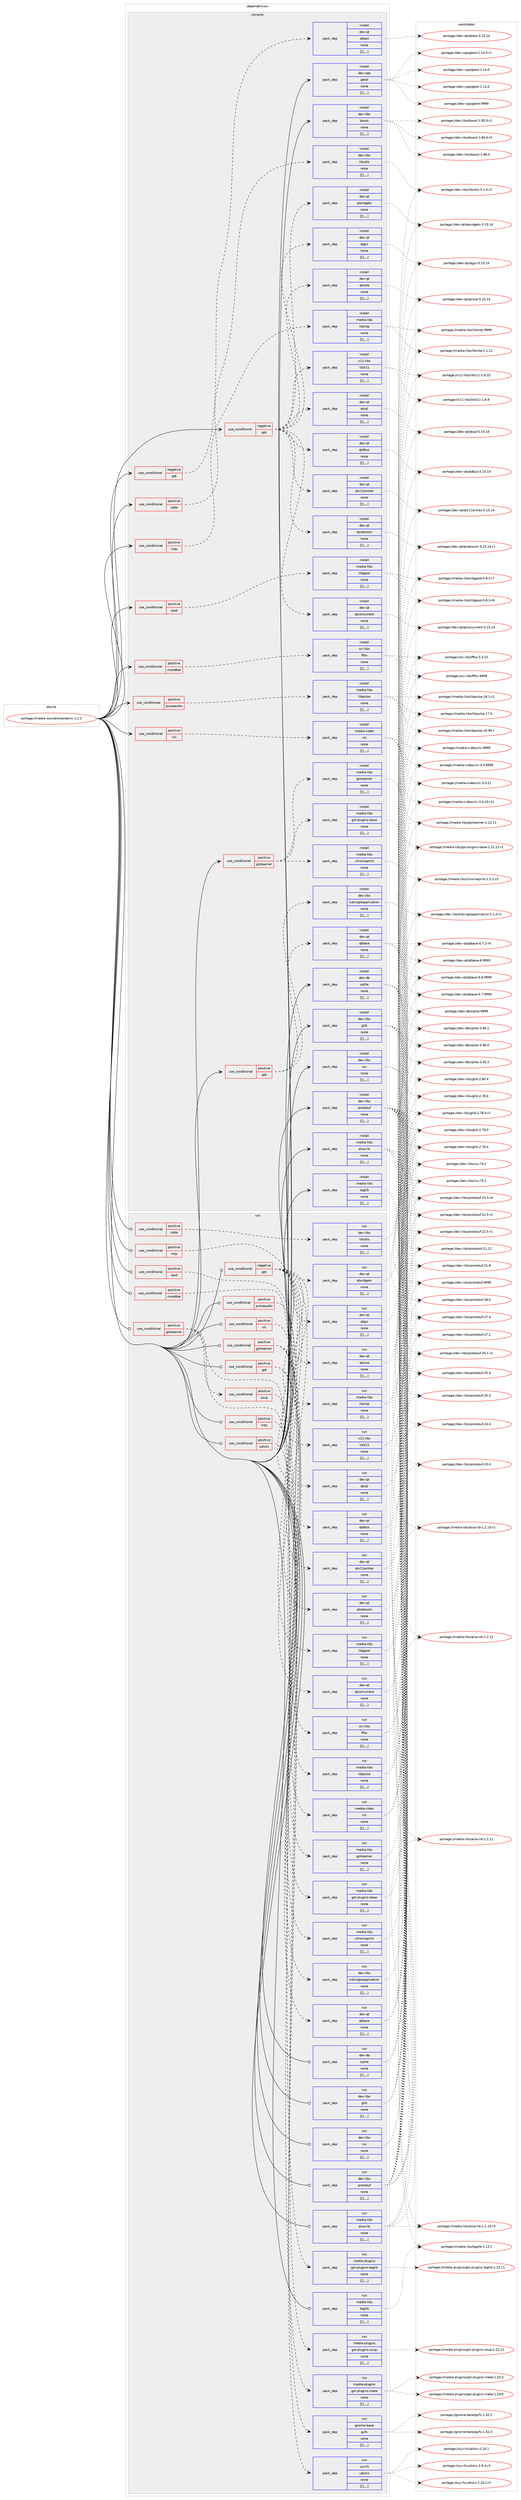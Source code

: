 digraph prolog {

# *************
# Graph options
# *************

newrank=true;
concentrate=true;
compound=true;
graph [rankdir=LR,fontname=Helvetica,fontsize=10,ranksep=1.5];#, ranksep=2.5, nodesep=0.2];
edge  [arrowhead=vee];
node  [fontname=Helvetica,fontsize=10];

# **********
# The ebuild
# **********

subgraph cluster_leftcol {
color=gray;
label=<<i>ebuild</i>>;
id [label="portage://media-sound/strawberry-1.1.2", color=red, width=4, href="../media-sound/strawberry-1.1.2.svg"];
}

# ****************
# The dependencies
# ****************

subgraph cluster_midcol {
color=gray;
label=<<i>dependencies</i>>;
subgraph cluster_compile {
fillcolor="#eeeeee";
style=filled;
label=<<i>compile</i>>;
subgraph cond85704 {
dependency339127 [label=<<TABLE BORDER="0" CELLBORDER="1" CELLSPACING="0" CELLPADDING="4"><TR><TD ROWSPAN="3" CELLPADDING="10">use_conditional</TD></TR><TR><TD>negative</TD></TR><TR><TD>qt6</TD></TR></TABLE>>, shape=none, color=red];
subgraph pack250778 {
dependency339128 [label=<<TABLE BORDER="0" CELLBORDER="1" CELLSPACING="0" CELLPADDING="4" WIDTH="220"><TR><TD ROWSPAN="6" CELLPADDING="30">pack_dep</TD></TR><TR><TD WIDTH="110">install</TD></TR><TR><TD>dev-qt</TD></TR><TR><TD>qtconcurrent</TD></TR><TR><TD>none</TD></TR><TR><TD>[[],,,,]</TD></TR></TABLE>>, shape=none, color=blue];
}
dependency339127:e -> dependency339128:w [weight=20,style="dashed",arrowhead="vee"];
subgraph pack250779 {
dependency339129 [label=<<TABLE BORDER="0" CELLBORDER="1" CELLSPACING="0" CELLPADDING="4" WIDTH="220"><TR><TD ROWSPAN="6" CELLPADDING="30">pack_dep</TD></TR><TR><TD WIDTH="110">install</TD></TR><TR><TD>dev-qt</TD></TR><TR><TD>qtcore</TD></TR><TR><TD>none</TD></TR><TR><TD>[[],,,,]</TD></TR></TABLE>>, shape=none, color=blue];
}
dependency339127:e -> dependency339129:w [weight=20,style="dashed",arrowhead="vee"];
subgraph pack250780 {
dependency339130 [label=<<TABLE BORDER="0" CELLBORDER="1" CELLSPACING="0" CELLPADDING="4" WIDTH="220"><TR><TD ROWSPAN="6" CELLPADDING="30">pack_dep</TD></TR><TR><TD WIDTH="110">install</TD></TR><TR><TD>dev-qt</TD></TR><TR><TD>qtdbus</TD></TR><TR><TD>none</TD></TR><TR><TD>[[],,,,]</TD></TR></TABLE>>, shape=none, color=blue];
}
dependency339127:e -> dependency339130:w [weight=20,style="dashed",arrowhead="vee"];
subgraph pack250781 {
dependency339131 [label=<<TABLE BORDER="0" CELLBORDER="1" CELLSPACING="0" CELLPADDING="4" WIDTH="220"><TR><TD ROWSPAN="6" CELLPADDING="30">pack_dep</TD></TR><TR><TD WIDTH="110">install</TD></TR><TR><TD>dev-qt</TD></TR><TR><TD>qtgui</TD></TR><TR><TD>none</TD></TR><TR><TD>[[],,,,]</TD></TR></TABLE>>, shape=none, color=blue];
}
dependency339127:e -> dependency339131:w [weight=20,style="dashed",arrowhead="vee"];
subgraph pack250782 {
dependency339132 [label=<<TABLE BORDER="0" CELLBORDER="1" CELLSPACING="0" CELLPADDING="4" WIDTH="220"><TR><TD ROWSPAN="6" CELLPADDING="30">pack_dep</TD></TR><TR><TD WIDTH="110">install</TD></TR><TR><TD>dev-qt</TD></TR><TR><TD>qtnetwork</TD></TR><TR><TD>none</TD></TR><TR><TD>[[],,,,]</TD></TR></TABLE>>, shape=none, color=blue];
}
dependency339127:e -> dependency339132:w [weight=20,style="dashed",arrowhead="vee"];
subgraph pack250783 {
dependency339133 [label=<<TABLE BORDER="0" CELLBORDER="1" CELLSPACING="0" CELLPADDING="4" WIDTH="220"><TR><TD ROWSPAN="6" CELLPADDING="30">pack_dep</TD></TR><TR><TD WIDTH="110">install</TD></TR><TR><TD>dev-qt</TD></TR><TR><TD>qtsql</TD></TR><TR><TD>none</TD></TR><TR><TD>[[],,,,]</TD></TR></TABLE>>, shape=none, color=blue];
}
dependency339127:e -> dependency339133:w [weight=20,style="dashed",arrowhead="vee"];
subgraph pack250784 {
dependency339134 [label=<<TABLE BORDER="0" CELLBORDER="1" CELLSPACING="0" CELLPADDING="4" WIDTH="220"><TR><TD ROWSPAN="6" CELLPADDING="30">pack_dep</TD></TR><TR><TD WIDTH="110">install</TD></TR><TR><TD>dev-qt</TD></TR><TR><TD>qtwidgets</TD></TR><TR><TD>none</TD></TR><TR><TD>[[],,,,]</TD></TR></TABLE>>, shape=none, color=blue];
}
dependency339127:e -> dependency339134:w [weight=20,style="dashed",arrowhead="vee"];
subgraph pack250785 {
dependency339135 [label=<<TABLE BORDER="0" CELLBORDER="1" CELLSPACING="0" CELLPADDING="4" WIDTH="220"><TR><TD ROWSPAN="6" CELLPADDING="30">pack_dep</TD></TR><TR><TD WIDTH="110">install</TD></TR><TR><TD>dev-qt</TD></TR><TR><TD>qtx11extras</TD></TR><TR><TD>none</TD></TR><TR><TD>[[],,,,]</TD></TR></TABLE>>, shape=none, color=blue];
}
dependency339127:e -> dependency339135:w [weight=20,style="dashed",arrowhead="vee"];
subgraph pack250786 {
dependency339136 [label=<<TABLE BORDER="0" CELLBORDER="1" CELLSPACING="0" CELLPADDING="4" WIDTH="220"><TR><TD ROWSPAN="6" CELLPADDING="30">pack_dep</TD></TR><TR><TD WIDTH="110">install</TD></TR><TR><TD>x11-libs</TD></TR><TR><TD>libX11</TD></TR><TR><TD>none</TD></TR><TR><TD>[[],,,,]</TD></TR></TABLE>>, shape=none, color=blue];
}
dependency339127:e -> dependency339136:w [weight=20,style="dashed",arrowhead="vee"];
}
id:e -> dependency339127:w [weight=20,style="solid",arrowhead="vee"];
subgraph cond85705 {
dependency339137 [label=<<TABLE BORDER="0" CELLBORDER="1" CELLSPACING="0" CELLPADDING="4"><TR><TD ROWSPAN="3" CELLPADDING="10">use_conditional</TD></TR><TR><TD>negative</TD></TR><TR><TD>qt6</TD></TR></TABLE>>, shape=none, color=red];
subgraph pack250787 {
dependency339138 [label=<<TABLE BORDER="0" CELLBORDER="1" CELLSPACING="0" CELLPADDING="4" WIDTH="220"><TR><TD ROWSPAN="6" CELLPADDING="30">pack_dep</TD></TR><TR><TD WIDTH="110">install</TD></TR><TR><TD>dev-qt</TD></TR><TR><TD>qttest</TD></TR><TR><TD>none</TD></TR><TR><TD>[[],,,,]</TD></TR></TABLE>>, shape=none, color=blue];
}
dependency339137:e -> dependency339138:w [weight=20,style="dashed",arrowhead="vee"];
}
id:e -> dependency339137:w [weight=20,style="solid",arrowhead="vee"];
subgraph cond85706 {
dependency339139 [label=<<TABLE BORDER="0" CELLBORDER="1" CELLSPACING="0" CELLPADDING="4"><TR><TD ROWSPAN="3" CELLPADDING="10">use_conditional</TD></TR><TR><TD>positive</TD></TR><TR><TD>cdda</TD></TR></TABLE>>, shape=none, color=red];
subgraph pack250788 {
dependency339140 [label=<<TABLE BORDER="0" CELLBORDER="1" CELLSPACING="0" CELLPADDING="4" WIDTH="220"><TR><TD ROWSPAN="6" CELLPADDING="30">pack_dep</TD></TR><TR><TD WIDTH="110">install</TD></TR><TR><TD>dev-libs</TD></TR><TR><TD>libcdio</TD></TR><TR><TD>none</TD></TR><TR><TD>[[],,,,]</TD></TR></TABLE>>, shape=none, color=blue];
}
dependency339139:e -> dependency339140:w [weight=20,style="dashed",arrowhead="vee"];
}
id:e -> dependency339139:w [weight=20,style="solid",arrowhead="vee"];
subgraph cond85707 {
dependency339141 [label=<<TABLE BORDER="0" CELLBORDER="1" CELLSPACING="0" CELLPADDING="4"><TR><TD ROWSPAN="3" CELLPADDING="10">use_conditional</TD></TR><TR><TD>positive</TD></TR><TR><TD>gstreamer</TD></TR></TABLE>>, shape=none, color=red];
subgraph pack250789 {
dependency339142 [label=<<TABLE BORDER="0" CELLBORDER="1" CELLSPACING="0" CELLPADDING="4" WIDTH="220"><TR><TD ROWSPAN="6" CELLPADDING="30">pack_dep</TD></TR><TR><TD WIDTH="110">install</TD></TR><TR><TD>media-libs</TD></TR><TR><TD>chromaprint</TD></TR><TR><TD>none</TD></TR><TR><TD>[[],,,,]</TD></TR></TABLE>>, shape=none, color=blue];
}
dependency339141:e -> dependency339142:w [weight=20,style="dashed",arrowhead="vee"];
subgraph pack250790 {
dependency339143 [label=<<TABLE BORDER="0" CELLBORDER="1" CELLSPACING="0" CELLPADDING="4" WIDTH="220"><TR><TD ROWSPAN="6" CELLPADDING="30">pack_dep</TD></TR><TR><TD WIDTH="110">install</TD></TR><TR><TD>media-libs</TD></TR><TR><TD>gstreamer</TD></TR><TR><TD>none</TD></TR><TR><TD>[[],,,,]</TD></TR></TABLE>>, shape=none, color=blue];
}
dependency339141:e -> dependency339143:w [weight=20,style="dashed",arrowhead="vee"];
subgraph pack250791 {
dependency339144 [label=<<TABLE BORDER="0" CELLBORDER="1" CELLSPACING="0" CELLPADDING="4" WIDTH="220"><TR><TD ROWSPAN="6" CELLPADDING="30">pack_dep</TD></TR><TR><TD WIDTH="110">install</TD></TR><TR><TD>media-libs</TD></TR><TR><TD>gst-plugins-base</TD></TR><TR><TD>none</TD></TR><TR><TD>[[],,,,]</TD></TR></TABLE>>, shape=none, color=blue];
}
dependency339141:e -> dependency339144:w [weight=20,style="dashed",arrowhead="vee"];
}
id:e -> dependency339141:w [weight=20,style="solid",arrowhead="vee"];
subgraph cond85708 {
dependency339145 [label=<<TABLE BORDER="0" CELLBORDER="1" CELLSPACING="0" CELLPADDING="4"><TR><TD ROWSPAN="3" CELLPADDING="10">use_conditional</TD></TR><TR><TD>positive</TD></TR><TR><TD>ipod</TD></TR></TABLE>>, shape=none, color=red];
subgraph pack250792 {
dependency339146 [label=<<TABLE BORDER="0" CELLBORDER="1" CELLSPACING="0" CELLPADDING="4" WIDTH="220"><TR><TD ROWSPAN="6" CELLPADDING="30">pack_dep</TD></TR><TR><TD WIDTH="110">install</TD></TR><TR><TD>media-libs</TD></TR><TR><TD>libgpod</TD></TR><TR><TD>none</TD></TR><TR><TD>[[],,,,]</TD></TR></TABLE>>, shape=none, color=blue];
}
dependency339145:e -> dependency339146:w [weight=20,style="dashed",arrowhead="vee"];
}
id:e -> dependency339145:w [weight=20,style="solid",arrowhead="vee"];
subgraph cond85709 {
dependency339147 [label=<<TABLE BORDER="0" CELLBORDER="1" CELLSPACING="0" CELLPADDING="4"><TR><TD ROWSPAN="3" CELLPADDING="10">use_conditional</TD></TR><TR><TD>positive</TD></TR><TR><TD>moodbar</TD></TR></TABLE>>, shape=none, color=red];
subgraph pack250793 {
dependency339148 [label=<<TABLE BORDER="0" CELLBORDER="1" CELLSPACING="0" CELLPADDING="4" WIDTH="220"><TR><TD ROWSPAN="6" CELLPADDING="30">pack_dep</TD></TR><TR><TD WIDTH="110">install</TD></TR><TR><TD>sci-libs</TD></TR><TR><TD>fftw</TD></TR><TR><TD>none</TD></TR><TR><TD>[[],,,,]</TD></TR></TABLE>>, shape=none, color=blue];
}
dependency339147:e -> dependency339148:w [weight=20,style="dashed",arrowhead="vee"];
}
id:e -> dependency339147:w [weight=20,style="solid",arrowhead="vee"];
subgraph cond85710 {
dependency339149 [label=<<TABLE BORDER="0" CELLBORDER="1" CELLSPACING="0" CELLPADDING="4"><TR><TD ROWSPAN="3" CELLPADDING="10">use_conditional</TD></TR><TR><TD>positive</TD></TR><TR><TD>mtp</TD></TR></TABLE>>, shape=none, color=red];
subgraph pack250794 {
dependency339150 [label=<<TABLE BORDER="0" CELLBORDER="1" CELLSPACING="0" CELLPADDING="4" WIDTH="220"><TR><TD ROWSPAN="6" CELLPADDING="30">pack_dep</TD></TR><TR><TD WIDTH="110">install</TD></TR><TR><TD>media-libs</TD></TR><TR><TD>libmtp</TD></TR><TR><TD>none</TD></TR><TR><TD>[[],,,,]</TD></TR></TABLE>>, shape=none, color=blue];
}
dependency339149:e -> dependency339150:w [weight=20,style="dashed",arrowhead="vee"];
}
id:e -> dependency339149:w [weight=20,style="solid",arrowhead="vee"];
subgraph cond85711 {
dependency339151 [label=<<TABLE BORDER="0" CELLBORDER="1" CELLSPACING="0" CELLPADDING="4"><TR><TD ROWSPAN="3" CELLPADDING="10">use_conditional</TD></TR><TR><TD>positive</TD></TR><TR><TD>pulseaudio</TD></TR></TABLE>>, shape=none, color=red];
subgraph pack250795 {
dependency339152 [label=<<TABLE BORDER="0" CELLBORDER="1" CELLSPACING="0" CELLPADDING="4" WIDTH="220"><TR><TD ROWSPAN="6" CELLPADDING="30">pack_dep</TD></TR><TR><TD WIDTH="110">install</TD></TR><TR><TD>media-libs</TD></TR><TR><TD>libpulse</TD></TR><TR><TD>none</TD></TR><TR><TD>[[],,,,]</TD></TR></TABLE>>, shape=none, color=blue];
}
dependency339151:e -> dependency339152:w [weight=20,style="dashed",arrowhead="vee"];
}
id:e -> dependency339151:w [weight=20,style="solid",arrowhead="vee"];
subgraph cond85712 {
dependency339153 [label=<<TABLE BORDER="0" CELLBORDER="1" CELLSPACING="0" CELLPADDING="4"><TR><TD ROWSPAN="3" CELLPADDING="10">use_conditional</TD></TR><TR><TD>positive</TD></TR><TR><TD>qt6</TD></TR></TABLE>>, shape=none, color=red];
subgraph pack250796 {
dependency339154 [label=<<TABLE BORDER="0" CELLBORDER="1" CELLSPACING="0" CELLPADDING="4" WIDTH="220"><TR><TD ROWSPAN="6" CELLPADDING="30">pack_dep</TD></TR><TR><TD WIDTH="110">install</TD></TR><TR><TD>dev-libs</TD></TR><TR><TD>kdsingleapplication</TD></TR><TR><TD>none</TD></TR><TR><TD>[[],,,,]</TD></TR></TABLE>>, shape=none, color=blue];
}
dependency339153:e -> dependency339154:w [weight=20,style="dashed",arrowhead="vee"];
subgraph pack250797 {
dependency339155 [label=<<TABLE BORDER="0" CELLBORDER="1" CELLSPACING="0" CELLPADDING="4" WIDTH="220"><TR><TD ROWSPAN="6" CELLPADDING="30">pack_dep</TD></TR><TR><TD WIDTH="110">install</TD></TR><TR><TD>dev-qt</TD></TR><TR><TD>qtbase</TD></TR><TR><TD>none</TD></TR><TR><TD>[[],,,,]</TD></TR></TABLE>>, shape=none, color=blue];
}
dependency339153:e -> dependency339155:w [weight=20,style="dashed",arrowhead="vee"];
}
id:e -> dependency339153:w [weight=20,style="solid",arrowhead="vee"];
subgraph cond85713 {
dependency339156 [label=<<TABLE BORDER="0" CELLBORDER="1" CELLSPACING="0" CELLPADDING="4"><TR><TD ROWSPAN="3" CELLPADDING="10">use_conditional</TD></TR><TR><TD>positive</TD></TR><TR><TD>vlc</TD></TR></TABLE>>, shape=none, color=red];
subgraph pack250798 {
dependency339157 [label=<<TABLE BORDER="0" CELLBORDER="1" CELLSPACING="0" CELLPADDING="4" WIDTH="220"><TR><TD ROWSPAN="6" CELLPADDING="30">pack_dep</TD></TR><TR><TD WIDTH="110">install</TD></TR><TR><TD>media-video</TD></TR><TR><TD>vlc</TD></TR><TR><TD>none</TD></TR><TR><TD>[[],,,,]</TD></TR></TABLE>>, shape=none, color=blue];
}
dependency339156:e -> dependency339157:w [weight=20,style="dashed",arrowhead="vee"];
}
id:e -> dependency339156:w [weight=20,style="solid",arrowhead="vee"];
subgraph pack250799 {
dependency339158 [label=<<TABLE BORDER="0" CELLBORDER="1" CELLSPACING="0" CELLPADDING="4" WIDTH="220"><TR><TD ROWSPAN="6" CELLPADDING="30">pack_dep</TD></TR><TR><TD WIDTH="110">install</TD></TR><TR><TD>dev-cpp</TD></TR><TR><TD>gtest</TD></TR><TR><TD>none</TD></TR><TR><TD>[[],,,,]</TD></TR></TABLE>>, shape=none, color=blue];
}
id:e -> dependency339158:w [weight=20,style="solid",arrowhead="vee"];
subgraph pack250800 {
dependency339159 [label=<<TABLE BORDER="0" CELLBORDER="1" CELLSPACING="0" CELLPADDING="4" WIDTH="220"><TR><TD ROWSPAN="6" CELLPADDING="30">pack_dep</TD></TR><TR><TD WIDTH="110">install</TD></TR><TR><TD>dev-db</TD></TR><TR><TD>sqlite</TD></TR><TR><TD>none</TD></TR><TR><TD>[[],,,,]</TD></TR></TABLE>>, shape=none, color=blue];
}
id:e -> dependency339159:w [weight=20,style="solid",arrowhead="vee"];
subgraph pack250801 {
dependency339160 [label=<<TABLE BORDER="0" CELLBORDER="1" CELLSPACING="0" CELLPADDING="4" WIDTH="220"><TR><TD ROWSPAN="6" CELLPADDING="30">pack_dep</TD></TR><TR><TD WIDTH="110">install</TD></TR><TR><TD>dev-libs</TD></TR><TR><TD>boost</TD></TR><TR><TD>none</TD></TR><TR><TD>[[],,,,]</TD></TR></TABLE>>, shape=none, color=blue];
}
id:e -> dependency339160:w [weight=20,style="solid",arrowhead="vee"];
subgraph pack250802 {
dependency339161 [label=<<TABLE BORDER="0" CELLBORDER="1" CELLSPACING="0" CELLPADDING="4" WIDTH="220"><TR><TD ROWSPAN="6" CELLPADDING="30">pack_dep</TD></TR><TR><TD WIDTH="110">install</TD></TR><TR><TD>dev-libs</TD></TR><TR><TD>glib</TD></TR><TR><TD>none</TD></TR><TR><TD>[[],,,,]</TD></TR></TABLE>>, shape=none, color=blue];
}
id:e -> dependency339161:w [weight=20,style="solid",arrowhead="vee"];
subgraph pack250803 {
dependency339162 [label=<<TABLE BORDER="0" CELLBORDER="1" CELLSPACING="0" CELLPADDING="4" WIDTH="220"><TR><TD ROWSPAN="6" CELLPADDING="30">pack_dep</TD></TR><TR><TD WIDTH="110">install</TD></TR><TR><TD>dev-libs</TD></TR><TR><TD>icu</TD></TR><TR><TD>none</TD></TR><TR><TD>[[],,,,]</TD></TR></TABLE>>, shape=none, color=blue];
}
id:e -> dependency339162:w [weight=20,style="solid",arrowhead="vee"];
subgraph pack250804 {
dependency339163 [label=<<TABLE BORDER="0" CELLBORDER="1" CELLSPACING="0" CELLPADDING="4" WIDTH="220"><TR><TD ROWSPAN="6" CELLPADDING="30">pack_dep</TD></TR><TR><TD WIDTH="110">install</TD></TR><TR><TD>dev-libs</TD></TR><TR><TD>protobuf</TD></TR><TR><TD>none</TD></TR><TR><TD>[[],,,,]</TD></TR></TABLE>>, shape=none, color=blue];
}
id:e -> dependency339163:w [weight=20,style="solid",arrowhead="vee"];
subgraph pack250805 {
dependency339164 [label=<<TABLE BORDER="0" CELLBORDER="1" CELLSPACING="0" CELLPADDING="4" WIDTH="220"><TR><TD ROWSPAN="6" CELLPADDING="30">pack_dep</TD></TR><TR><TD WIDTH="110">install</TD></TR><TR><TD>media-libs</TD></TR><TR><TD>alsa-lib</TD></TR><TR><TD>none</TD></TR><TR><TD>[[],,,,]</TD></TR></TABLE>>, shape=none, color=blue];
}
id:e -> dependency339164:w [weight=20,style="solid",arrowhead="vee"];
subgraph pack250806 {
dependency339165 [label=<<TABLE BORDER="0" CELLBORDER="1" CELLSPACING="0" CELLPADDING="4" WIDTH="220"><TR><TD ROWSPAN="6" CELLPADDING="30">pack_dep</TD></TR><TR><TD WIDTH="110">install</TD></TR><TR><TD>media-libs</TD></TR><TR><TD>taglib</TD></TR><TR><TD>none</TD></TR><TR><TD>[[],,,,]</TD></TR></TABLE>>, shape=none, color=blue];
}
id:e -> dependency339165:w [weight=20,style="solid",arrowhead="vee"];
}
subgraph cluster_compileandrun {
fillcolor="#eeeeee";
style=filled;
label=<<i>compile and run</i>>;
}
subgraph cluster_run {
fillcolor="#eeeeee";
style=filled;
label=<<i>run</i>>;
subgraph cond85714 {
dependency339166 [label=<<TABLE BORDER="0" CELLBORDER="1" CELLSPACING="0" CELLPADDING="4"><TR><TD ROWSPAN="3" CELLPADDING="10">use_conditional</TD></TR><TR><TD>negative</TD></TR><TR><TD>qt6</TD></TR></TABLE>>, shape=none, color=red];
subgraph pack250807 {
dependency339167 [label=<<TABLE BORDER="0" CELLBORDER="1" CELLSPACING="0" CELLPADDING="4" WIDTH="220"><TR><TD ROWSPAN="6" CELLPADDING="30">pack_dep</TD></TR><TR><TD WIDTH="110">run</TD></TR><TR><TD>dev-qt</TD></TR><TR><TD>qtconcurrent</TD></TR><TR><TD>none</TD></TR><TR><TD>[[],,,,]</TD></TR></TABLE>>, shape=none, color=blue];
}
dependency339166:e -> dependency339167:w [weight=20,style="dashed",arrowhead="vee"];
subgraph pack250808 {
dependency339168 [label=<<TABLE BORDER="0" CELLBORDER="1" CELLSPACING="0" CELLPADDING="4" WIDTH="220"><TR><TD ROWSPAN="6" CELLPADDING="30">pack_dep</TD></TR><TR><TD WIDTH="110">run</TD></TR><TR><TD>dev-qt</TD></TR><TR><TD>qtcore</TD></TR><TR><TD>none</TD></TR><TR><TD>[[],,,,]</TD></TR></TABLE>>, shape=none, color=blue];
}
dependency339166:e -> dependency339168:w [weight=20,style="dashed",arrowhead="vee"];
subgraph pack250809 {
dependency339169 [label=<<TABLE BORDER="0" CELLBORDER="1" CELLSPACING="0" CELLPADDING="4" WIDTH="220"><TR><TD ROWSPAN="6" CELLPADDING="30">pack_dep</TD></TR><TR><TD WIDTH="110">run</TD></TR><TR><TD>dev-qt</TD></TR><TR><TD>qtdbus</TD></TR><TR><TD>none</TD></TR><TR><TD>[[],,,,]</TD></TR></TABLE>>, shape=none, color=blue];
}
dependency339166:e -> dependency339169:w [weight=20,style="dashed",arrowhead="vee"];
subgraph pack250810 {
dependency339170 [label=<<TABLE BORDER="0" CELLBORDER="1" CELLSPACING="0" CELLPADDING="4" WIDTH="220"><TR><TD ROWSPAN="6" CELLPADDING="30">pack_dep</TD></TR><TR><TD WIDTH="110">run</TD></TR><TR><TD>dev-qt</TD></TR><TR><TD>qtgui</TD></TR><TR><TD>none</TD></TR><TR><TD>[[],,,,]</TD></TR></TABLE>>, shape=none, color=blue];
}
dependency339166:e -> dependency339170:w [weight=20,style="dashed",arrowhead="vee"];
subgraph pack250811 {
dependency339171 [label=<<TABLE BORDER="0" CELLBORDER="1" CELLSPACING="0" CELLPADDING="4" WIDTH="220"><TR><TD ROWSPAN="6" CELLPADDING="30">pack_dep</TD></TR><TR><TD WIDTH="110">run</TD></TR><TR><TD>dev-qt</TD></TR><TR><TD>qtnetwork</TD></TR><TR><TD>none</TD></TR><TR><TD>[[],,,,]</TD></TR></TABLE>>, shape=none, color=blue];
}
dependency339166:e -> dependency339171:w [weight=20,style="dashed",arrowhead="vee"];
subgraph pack250812 {
dependency339172 [label=<<TABLE BORDER="0" CELLBORDER="1" CELLSPACING="0" CELLPADDING="4" WIDTH="220"><TR><TD ROWSPAN="6" CELLPADDING="30">pack_dep</TD></TR><TR><TD WIDTH="110">run</TD></TR><TR><TD>dev-qt</TD></TR><TR><TD>qtsql</TD></TR><TR><TD>none</TD></TR><TR><TD>[[],,,,]</TD></TR></TABLE>>, shape=none, color=blue];
}
dependency339166:e -> dependency339172:w [weight=20,style="dashed",arrowhead="vee"];
subgraph pack250813 {
dependency339173 [label=<<TABLE BORDER="0" CELLBORDER="1" CELLSPACING="0" CELLPADDING="4" WIDTH="220"><TR><TD ROWSPAN="6" CELLPADDING="30">pack_dep</TD></TR><TR><TD WIDTH="110">run</TD></TR><TR><TD>dev-qt</TD></TR><TR><TD>qtwidgets</TD></TR><TR><TD>none</TD></TR><TR><TD>[[],,,,]</TD></TR></TABLE>>, shape=none, color=blue];
}
dependency339166:e -> dependency339173:w [weight=20,style="dashed",arrowhead="vee"];
subgraph pack250814 {
dependency339174 [label=<<TABLE BORDER="0" CELLBORDER="1" CELLSPACING="0" CELLPADDING="4" WIDTH="220"><TR><TD ROWSPAN="6" CELLPADDING="30">pack_dep</TD></TR><TR><TD WIDTH="110">run</TD></TR><TR><TD>dev-qt</TD></TR><TR><TD>qtx11extras</TD></TR><TR><TD>none</TD></TR><TR><TD>[[],,,,]</TD></TR></TABLE>>, shape=none, color=blue];
}
dependency339166:e -> dependency339174:w [weight=20,style="dashed",arrowhead="vee"];
subgraph pack250815 {
dependency339175 [label=<<TABLE BORDER="0" CELLBORDER="1" CELLSPACING="0" CELLPADDING="4" WIDTH="220"><TR><TD ROWSPAN="6" CELLPADDING="30">pack_dep</TD></TR><TR><TD WIDTH="110">run</TD></TR><TR><TD>x11-libs</TD></TR><TR><TD>libX11</TD></TR><TR><TD>none</TD></TR><TR><TD>[[],,,,]</TD></TR></TABLE>>, shape=none, color=blue];
}
dependency339166:e -> dependency339175:w [weight=20,style="dashed",arrowhead="vee"];
}
id:e -> dependency339166:w [weight=20,style="solid",arrowhead="odot"];
subgraph cond85715 {
dependency339176 [label=<<TABLE BORDER="0" CELLBORDER="1" CELLSPACING="0" CELLPADDING="4"><TR><TD ROWSPAN="3" CELLPADDING="10">use_conditional</TD></TR><TR><TD>positive</TD></TR><TR><TD>cdda</TD></TR></TABLE>>, shape=none, color=red];
subgraph pack250816 {
dependency339177 [label=<<TABLE BORDER="0" CELLBORDER="1" CELLSPACING="0" CELLPADDING="4" WIDTH="220"><TR><TD ROWSPAN="6" CELLPADDING="30">pack_dep</TD></TR><TR><TD WIDTH="110">run</TD></TR><TR><TD>dev-libs</TD></TR><TR><TD>libcdio</TD></TR><TR><TD>none</TD></TR><TR><TD>[[],,,,]</TD></TR></TABLE>>, shape=none, color=blue];
}
dependency339176:e -> dependency339177:w [weight=20,style="dashed",arrowhead="vee"];
}
id:e -> dependency339176:w [weight=20,style="solid",arrowhead="odot"];
subgraph cond85716 {
dependency339178 [label=<<TABLE BORDER="0" CELLBORDER="1" CELLSPACING="0" CELLPADDING="4"><TR><TD ROWSPAN="3" CELLPADDING="10">use_conditional</TD></TR><TR><TD>positive</TD></TR><TR><TD>gstreamer</TD></TR></TABLE>>, shape=none, color=red];
subgraph pack250817 {
dependency339179 [label=<<TABLE BORDER="0" CELLBORDER="1" CELLSPACING="0" CELLPADDING="4" WIDTH="220"><TR><TD ROWSPAN="6" CELLPADDING="30">pack_dep</TD></TR><TR><TD WIDTH="110">run</TD></TR><TR><TD>media-libs</TD></TR><TR><TD>chromaprint</TD></TR><TR><TD>none</TD></TR><TR><TD>[[],,,,]</TD></TR></TABLE>>, shape=none, color=blue];
}
dependency339178:e -> dependency339179:w [weight=20,style="dashed",arrowhead="vee"];
subgraph pack250818 {
dependency339180 [label=<<TABLE BORDER="0" CELLBORDER="1" CELLSPACING="0" CELLPADDING="4" WIDTH="220"><TR><TD ROWSPAN="6" CELLPADDING="30">pack_dep</TD></TR><TR><TD WIDTH="110">run</TD></TR><TR><TD>media-libs</TD></TR><TR><TD>gstreamer</TD></TR><TR><TD>none</TD></TR><TR><TD>[[],,,,]</TD></TR></TABLE>>, shape=none, color=blue];
}
dependency339178:e -> dependency339180:w [weight=20,style="dashed",arrowhead="vee"];
subgraph pack250819 {
dependency339181 [label=<<TABLE BORDER="0" CELLBORDER="1" CELLSPACING="0" CELLPADDING="4" WIDTH="220"><TR><TD ROWSPAN="6" CELLPADDING="30">pack_dep</TD></TR><TR><TD WIDTH="110">run</TD></TR><TR><TD>media-libs</TD></TR><TR><TD>gst-plugins-base</TD></TR><TR><TD>none</TD></TR><TR><TD>[[],,,,]</TD></TR></TABLE>>, shape=none, color=blue];
}
dependency339178:e -> dependency339181:w [weight=20,style="dashed",arrowhead="vee"];
}
id:e -> dependency339178:w [weight=20,style="solid",arrowhead="odot"];
subgraph cond85717 {
dependency339182 [label=<<TABLE BORDER="0" CELLBORDER="1" CELLSPACING="0" CELLPADDING="4"><TR><TD ROWSPAN="3" CELLPADDING="10">use_conditional</TD></TR><TR><TD>positive</TD></TR><TR><TD>gstreamer</TD></TR></TABLE>>, shape=none, color=red];
subgraph pack250820 {
dependency339183 [label=<<TABLE BORDER="0" CELLBORDER="1" CELLSPACING="0" CELLPADDING="4" WIDTH="220"><TR><TD ROWSPAN="6" CELLPADDING="30">pack_dep</TD></TR><TR><TD WIDTH="110">run</TD></TR><TR><TD>media-plugins</TD></TR><TR><TD>gst-plugins-meta</TD></TR><TR><TD>none</TD></TR><TR><TD>[[],,,,]</TD></TR></TABLE>>, shape=none, color=blue];
}
dependency339182:e -> dependency339183:w [weight=20,style="dashed",arrowhead="vee"];
subgraph cond85718 {
dependency339184 [label=<<TABLE BORDER="0" CELLBORDER="1" CELLSPACING="0" CELLPADDING="4"><TR><TD ROWSPAN="3" CELLPADDING="10">use_conditional</TD></TR><TR><TD>positive</TD></TR><TR><TD>soup</TD></TR></TABLE>>, shape=none, color=red];
subgraph pack250821 {
dependency339185 [label=<<TABLE BORDER="0" CELLBORDER="1" CELLSPACING="0" CELLPADDING="4" WIDTH="220"><TR><TD ROWSPAN="6" CELLPADDING="30">pack_dep</TD></TR><TR><TD WIDTH="110">run</TD></TR><TR><TD>media-plugins</TD></TR><TR><TD>gst-plugins-soup</TD></TR><TR><TD>none</TD></TR><TR><TD>[[],,,,]</TD></TR></TABLE>>, shape=none, color=blue];
}
dependency339184:e -> dependency339185:w [weight=20,style="dashed",arrowhead="vee"];
}
dependency339182:e -> dependency339184:w [weight=20,style="dashed",arrowhead="vee"];
subgraph pack250822 {
dependency339186 [label=<<TABLE BORDER="0" CELLBORDER="1" CELLSPACING="0" CELLPADDING="4" WIDTH="220"><TR><TD ROWSPAN="6" CELLPADDING="30">pack_dep</TD></TR><TR><TD WIDTH="110">run</TD></TR><TR><TD>media-plugins</TD></TR><TR><TD>gst-plugins-taglib</TD></TR><TR><TD>none</TD></TR><TR><TD>[[],,,,]</TD></TR></TABLE>>, shape=none, color=blue];
}
dependency339182:e -> dependency339186:w [weight=20,style="dashed",arrowhead="vee"];
}
id:e -> dependency339182:w [weight=20,style="solid",arrowhead="odot"];
subgraph cond85719 {
dependency339187 [label=<<TABLE BORDER="0" CELLBORDER="1" CELLSPACING="0" CELLPADDING="4"><TR><TD ROWSPAN="3" CELLPADDING="10">use_conditional</TD></TR><TR><TD>positive</TD></TR><TR><TD>ipod</TD></TR></TABLE>>, shape=none, color=red];
subgraph pack250823 {
dependency339188 [label=<<TABLE BORDER="0" CELLBORDER="1" CELLSPACING="0" CELLPADDING="4" WIDTH="220"><TR><TD ROWSPAN="6" CELLPADDING="30">pack_dep</TD></TR><TR><TD WIDTH="110">run</TD></TR><TR><TD>media-libs</TD></TR><TR><TD>libgpod</TD></TR><TR><TD>none</TD></TR><TR><TD>[[],,,,]</TD></TR></TABLE>>, shape=none, color=blue];
}
dependency339187:e -> dependency339188:w [weight=20,style="dashed",arrowhead="vee"];
}
id:e -> dependency339187:w [weight=20,style="solid",arrowhead="odot"];
subgraph cond85720 {
dependency339189 [label=<<TABLE BORDER="0" CELLBORDER="1" CELLSPACING="0" CELLPADDING="4"><TR><TD ROWSPAN="3" CELLPADDING="10">use_conditional</TD></TR><TR><TD>positive</TD></TR><TR><TD>moodbar</TD></TR></TABLE>>, shape=none, color=red];
subgraph pack250824 {
dependency339190 [label=<<TABLE BORDER="0" CELLBORDER="1" CELLSPACING="0" CELLPADDING="4" WIDTH="220"><TR><TD ROWSPAN="6" CELLPADDING="30">pack_dep</TD></TR><TR><TD WIDTH="110">run</TD></TR><TR><TD>sci-libs</TD></TR><TR><TD>fftw</TD></TR><TR><TD>none</TD></TR><TR><TD>[[],,,,]</TD></TR></TABLE>>, shape=none, color=blue];
}
dependency339189:e -> dependency339190:w [weight=20,style="dashed",arrowhead="vee"];
}
id:e -> dependency339189:w [weight=20,style="solid",arrowhead="odot"];
subgraph cond85721 {
dependency339191 [label=<<TABLE BORDER="0" CELLBORDER="1" CELLSPACING="0" CELLPADDING="4"><TR><TD ROWSPAN="3" CELLPADDING="10">use_conditional</TD></TR><TR><TD>positive</TD></TR><TR><TD>mtp</TD></TR></TABLE>>, shape=none, color=red];
subgraph pack250825 {
dependency339192 [label=<<TABLE BORDER="0" CELLBORDER="1" CELLSPACING="0" CELLPADDING="4" WIDTH="220"><TR><TD ROWSPAN="6" CELLPADDING="30">pack_dep</TD></TR><TR><TD WIDTH="110">run</TD></TR><TR><TD>gnome-base</TD></TR><TR><TD>gvfs</TD></TR><TR><TD>none</TD></TR><TR><TD>[[],,,,]</TD></TR></TABLE>>, shape=none, color=blue];
}
dependency339191:e -> dependency339192:w [weight=20,style="dashed",arrowhead="vee"];
}
id:e -> dependency339191:w [weight=20,style="solid",arrowhead="odot"];
subgraph cond85722 {
dependency339193 [label=<<TABLE BORDER="0" CELLBORDER="1" CELLSPACING="0" CELLPADDING="4"><TR><TD ROWSPAN="3" CELLPADDING="10">use_conditional</TD></TR><TR><TD>positive</TD></TR><TR><TD>mtp</TD></TR></TABLE>>, shape=none, color=red];
subgraph pack250826 {
dependency339194 [label=<<TABLE BORDER="0" CELLBORDER="1" CELLSPACING="0" CELLPADDING="4" WIDTH="220"><TR><TD ROWSPAN="6" CELLPADDING="30">pack_dep</TD></TR><TR><TD WIDTH="110">run</TD></TR><TR><TD>media-libs</TD></TR><TR><TD>libmtp</TD></TR><TR><TD>none</TD></TR><TR><TD>[[],,,,]</TD></TR></TABLE>>, shape=none, color=blue];
}
dependency339193:e -> dependency339194:w [weight=20,style="dashed",arrowhead="vee"];
}
id:e -> dependency339193:w [weight=20,style="solid",arrowhead="odot"];
subgraph cond85723 {
dependency339195 [label=<<TABLE BORDER="0" CELLBORDER="1" CELLSPACING="0" CELLPADDING="4"><TR><TD ROWSPAN="3" CELLPADDING="10">use_conditional</TD></TR><TR><TD>positive</TD></TR><TR><TD>pulseaudio</TD></TR></TABLE>>, shape=none, color=red];
subgraph pack250827 {
dependency339196 [label=<<TABLE BORDER="0" CELLBORDER="1" CELLSPACING="0" CELLPADDING="4" WIDTH="220"><TR><TD ROWSPAN="6" CELLPADDING="30">pack_dep</TD></TR><TR><TD WIDTH="110">run</TD></TR><TR><TD>media-libs</TD></TR><TR><TD>libpulse</TD></TR><TR><TD>none</TD></TR><TR><TD>[[],,,,]</TD></TR></TABLE>>, shape=none, color=blue];
}
dependency339195:e -> dependency339196:w [weight=20,style="dashed",arrowhead="vee"];
}
id:e -> dependency339195:w [weight=20,style="solid",arrowhead="odot"];
subgraph cond85724 {
dependency339197 [label=<<TABLE BORDER="0" CELLBORDER="1" CELLSPACING="0" CELLPADDING="4"><TR><TD ROWSPAN="3" CELLPADDING="10">use_conditional</TD></TR><TR><TD>positive</TD></TR><TR><TD>qt6</TD></TR></TABLE>>, shape=none, color=red];
subgraph pack250828 {
dependency339198 [label=<<TABLE BORDER="0" CELLBORDER="1" CELLSPACING="0" CELLPADDING="4" WIDTH="220"><TR><TD ROWSPAN="6" CELLPADDING="30">pack_dep</TD></TR><TR><TD WIDTH="110">run</TD></TR><TR><TD>dev-libs</TD></TR><TR><TD>kdsingleapplication</TD></TR><TR><TD>none</TD></TR><TR><TD>[[],,,,]</TD></TR></TABLE>>, shape=none, color=blue];
}
dependency339197:e -> dependency339198:w [weight=20,style="dashed",arrowhead="vee"];
subgraph pack250829 {
dependency339199 [label=<<TABLE BORDER="0" CELLBORDER="1" CELLSPACING="0" CELLPADDING="4" WIDTH="220"><TR><TD ROWSPAN="6" CELLPADDING="30">pack_dep</TD></TR><TR><TD WIDTH="110">run</TD></TR><TR><TD>dev-qt</TD></TR><TR><TD>qtbase</TD></TR><TR><TD>none</TD></TR><TR><TD>[[],,,,]</TD></TR></TABLE>>, shape=none, color=blue];
}
dependency339197:e -> dependency339199:w [weight=20,style="dashed",arrowhead="vee"];
}
id:e -> dependency339197:w [weight=20,style="solid",arrowhead="odot"];
subgraph cond85725 {
dependency339200 [label=<<TABLE BORDER="0" CELLBORDER="1" CELLSPACING="0" CELLPADDING="4"><TR><TD ROWSPAN="3" CELLPADDING="10">use_conditional</TD></TR><TR><TD>positive</TD></TR><TR><TD>udisks</TD></TR></TABLE>>, shape=none, color=red];
subgraph pack250830 {
dependency339201 [label=<<TABLE BORDER="0" CELLBORDER="1" CELLSPACING="0" CELLPADDING="4" WIDTH="220"><TR><TD ROWSPAN="6" CELLPADDING="30">pack_dep</TD></TR><TR><TD WIDTH="110">run</TD></TR><TR><TD>sys-fs</TD></TR><TR><TD>udisks</TD></TR><TR><TD>none</TD></TR><TR><TD>[[],,,,]</TD></TR></TABLE>>, shape=none, color=blue];
}
dependency339200:e -> dependency339201:w [weight=20,style="dashed",arrowhead="vee"];
}
id:e -> dependency339200:w [weight=20,style="solid",arrowhead="odot"];
subgraph cond85726 {
dependency339202 [label=<<TABLE BORDER="0" CELLBORDER="1" CELLSPACING="0" CELLPADDING="4"><TR><TD ROWSPAN="3" CELLPADDING="10">use_conditional</TD></TR><TR><TD>positive</TD></TR><TR><TD>vlc</TD></TR></TABLE>>, shape=none, color=red];
subgraph pack250831 {
dependency339203 [label=<<TABLE BORDER="0" CELLBORDER="1" CELLSPACING="0" CELLPADDING="4" WIDTH="220"><TR><TD ROWSPAN="6" CELLPADDING="30">pack_dep</TD></TR><TR><TD WIDTH="110">run</TD></TR><TR><TD>media-video</TD></TR><TR><TD>vlc</TD></TR><TR><TD>none</TD></TR><TR><TD>[[],,,,]</TD></TR></TABLE>>, shape=none, color=blue];
}
dependency339202:e -> dependency339203:w [weight=20,style="dashed",arrowhead="vee"];
}
id:e -> dependency339202:w [weight=20,style="solid",arrowhead="odot"];
subgraph pack250832 {
dependency339204 [label=<<TABLE BORDER="0" CELLBORDER="1" CELLSPACING="0" CELLPADDING="4" WIDTH="220"><TR><TD ROWSPAN="6" CELLPADDING="30">pack_dep</TD></TR><TR><TD WIDTH="110">run</TD></TR><TR><TD>dev-db</TD></TR><TR><TD>sqlite</TD></TR><TR><TD>none</TD></TR><TR><TD>[[],,,,]</TD></TR></TABLE>>, shape=none, color=blue];
}
id:e -> dependency339204:w [weight=20,style="solid",arrowhead="odot"];
subgraph pack250833 {
dependency339205 [label=<<TABLE BORDER="0" CELLBORDER="1" CELLSPACING="0" CELLPADDING="4" WIDTH="220"><TR><TD ROWSPAN="6" CELLPADDING="30">pack_dep</TD></TR><TR><TD WIDTH="110">run</TD></TR><TR><TD>dev-libs</TD></TR><TR><TD>glib</TD></TR><TR><TD>none</TD></TR><TR><TD>[[],,,,]</TD></TR></TABLE>>, shape=none, color=blue];
}
id:e -> dependency339205:w [weight=20,style="solid",arrowhead="odot"];
subgraph pack250834 {
dependency339206 [label=<<TABLE BORDER="0" CELLBORDER="1" CELLSPACING="0" CELLPADDING="4" WIDTH="220"><TR><TD ROWSPAN="6" CELLPADDING="30">pack_dep</TD></TR><TR><TD WIDTH="110">run</TD></TR><TR><TD>dev-libs</TD></TR><TR><TD>icu</TD></TR><TR><TD>none</TD></TR><TR><TD>[[],,,,]</TD></TR></TABLE>>, shape=none, color=blue];
}
id:e -> dependency339206:w [weight=20,style="solid",arrowhead="odot"];
subgraph pack250835 {
dependency339207 [label=<<TABLE BORDER="0" CELLBORDER="1" CELLSPACING="0" CELLPADDING="4" WIDTH="220"><TR><TD ROWSPAN="6" CELLPADDING="30">pack_dep</TD></TR><TR><TD WIDTH="110">run</TD></TR><TR><TD>dev-libs</TD></TR><TR><TD>protobuf</TD></TR><TR><TD>none</TD></TR><TR><TD>[[],,,,]</TD></TR></TABLE>>, shape=none, color=blue];
}
id:e -> dependency339207:w [weight=20,style="solid",arrowhead="odot"];
subgraph pack250836 {
dependency339208 [label=<<TABLE BORDER="0" CELLBORDER="1" CELLSPACING="0" CELLPADDING="4" WIDTH="220"><TR><TD ROWSPAN="6" CELLPADDING="30">pack_dep</TD></TR><TR><TD WIDTH="110">run</TD></TR><TR><TD>media-libs</TD></TR><TR><TD>alsa-lib</TD></TR><TR><TD>none</TD></TR><TR><TD>[[],,,,]</TD></TR></TABLE>>, shape=none, color=blue];
}
id:e -> dependency339208:w [weight=20,style="solid",arrowhead="odot"];
subgraph pack250837 {
dependency339209 [label=<<TABLE BORDER="0" CELLBORDER="1" CELLSPACING="0" CELLPADDING="4" WIDTH="220"><TR><TD ROWSPAN="6" CELLPADDING="30">pack_dep</TD></TR><TR><TD WIDTH="110">run</TD></TR><TR><TD>media-libs</TD></TR><TR><TD>taglib</TD></TR><TR><TD>none</TD></TR><TR><TD>[[],,,,]</TD></TR></TABLE>>, shape=none, color=blue];
}
id:e -> dependency339209:w [weight=20,style="solid",arrowhead="odot"];
}
}

# **************
# The candidates
# **************

subgraph cluster_choices {
rank=same;
color=gray;
label=<<i>candidates</i>>;

subgraph choice250778 {
color=black;
nodesep=1;
choice100101118451131164711311699111110991171141141011101164553464953464952 [label="portage://dev-qt/qtconcurrent-5.15.14", color=red, width=4,href="../dev-qt/qtconcurrent-5.15.14.svg"];
dependency339128:e -> choice100101118451131164711311699111110991171141141011101164553464953464952:w [style=dotted,weight="100"];
}
subgraph choice250779 {
color=black;
nodesep=1;
choice1001011184511311647113116991111141014553464953464952 [label="portage://dev-qt/qtcore-5.15.14", color=red, width=4,href="../dev-qt/qtcore-5.15.14.svg"];
dependency339129:e -> choice1001011184511311647113116991111141014553464953464952:w [style=dotted,weight="100"];
}
subgraph choice250780 {
color=black;
nodesep=1;
choice1001011184511311647113116100981171154553464953464952 [label="portage://dev-qt/qtdbus-5.15.14", color=red, width=4,href="../dev-qt/qtdbus-5.15.14.svg"];
dependency339130:e -> choice1001011184511311647113116100981171154553464953464952:w [style=dotted,weight="100"];
}
subgraph choice250781 {
color=black;
nodesep=1;
choice10010111845113116471131161031171054553464953464952 [label="portage://dev-qt/qtgui-5.15.14", color=red, width=4,href="../dev-qt/qtgui-5.15.14.svg"];
dependency339131:e -> choice10010111845113116471131161031171054553464953464952:w [style=dotted,weight="100"];
}
subgraph choice250782 {
color=black;
nodesep=1;
choice100101118451131164711311611010111611911111410745534649534649524511449 [label="portage://dev-qt/qtnetwork-5.15.14-r1", color=red, width=4,href="../dev-qt/qtnetwork-5.15.14-r1.svg"];
dependency339132:e -> choice100101118451131164711311611010111611911111410745534649534649524511449:w [style=dotted,weight="100"];
}
subgraph choice250783 {
color=black;
nodesep=1;
choice10010111845113116471131161151131084553464953464952 [label="portage://dev-qt/qtsql-5.15.14", color=red, width=4,href="../dev-qt/qtsql-5.15.14.svg"];
dependency339133:e -> choice10010111845113116471131161151131084553464953464952:w [style=dotted,weight="100"];
}
subgraph choice250784 {
color=black;
nodesep=1;
choice10010111845113116471131161191051001031011161154553464953464952 [label="portage://dev-qt/qtwidgets-5.15.14", color=red, width=4,href="../dev-qt/qtwidgets-5.15.14.svg"];
dependency339134:e -> choice10010111845113116471131161191051001031011161154553464953464952:w [style=dotted,weight="100"];
}
subgraph choice250785 {
color=black;
nodesep=1;
choice10010111845113116471131161204949101120116114971154553464953464952 [label="portage://dev-qt/qtx11extras-5.15.14", color=red, width=4,href="../dev-qt/qtx11extras-5.15.14.svg"];
dependency339135:e -> choice10010111845113116471131161204949101120116114971154553464953464952:w [style=dotted,weight="100"];
}
subgraph choice250786 {
color=black;
nodesep=1;
choice12049494510810598115471081059888494945494656464948 [label="portage://x11-libs/libX11-1.8.10", color=red, width=4,href="../x11-libs/libX11-1.8.10.svg"];
choice120494945108105981154710810598884949454946564657 [label="portage://x11-libs/libX11-1.8.9", color=red, width=4,href="../x11-libs/libX11-1.8.9.svg"];
dependency339136:e -> choice12049494510810598115471081059888494945494656464948:w [style=dotted,weight="100"];
dependency339136:e -> choice120494945108105981154710810598884949454946564657:w [style=dotted,weight="100"];
}
subgraph choice250787 {
color=black;
nodesep=1;
choice10010111845113116471131161161011151164553464953464952 [label="portage://dev-qt/qttest-5.15.14", color=red, width=4,href="../dev-qt/qttest-5.15.14.svg"];
dependency339138:e -> choice10010111845113116471131161161011151164553464953464952:w [style=dotted,weight="100"];
}
subgraph choice250788 {
color=black;
nodesep=1;
choice10010111845108105981154710810598991001051114550464946484511450 [label="portage://dev-libs/libcdio-2.1.0-r2", color=red, width=4,href="../dev-libs/libcdio-2.1.0-r2.svg"];
dependency339140:e -> choice10010111845108105981154710810598991001051114550464946484511450:w [style=dotted,weight="100"];
}
subgraph choice250789 {
color=black;
nodesep=1;
choice1091011001059745108105981154799104114111109971121141051101164549465346494511451 [label="portage://media-libs/chromaprint-1.5.1-r3", color=red, width=4,href="../media-libs/chromaprint-1.5.1-r3.svg"];
dependency339142:e -> choice1091011001059745108105981154799104114111109971121141051101164549465346494511451:w [style=dotted,weight="100"];
}
subgraph choice250790 {
color=black;
nodesep=1;
choice10910110010597451081059811547103115116114101971091011144549465050464949 [label="portage://media-libs/gstreamer-1.22.11", color=red, width=4,href="../media-libs/gstreamer-1.22.11.svg"];
dependency339143:e -> choice10910110010597451081059811547103115116114101971091011144549465050464949:w [style=dotted,weight="100"];
}
subgraph choice250791 {
color=black;
nodesep=1;
choice109101100105974510810598115471031151164511210811710310511011545989711510145494650504649494511449 [label="portage://media-libs/gst-plugins-base-1.22.11-r1", color=red, width=4,href="../media-libs/gst-plugins-base-1.22.11-r1.svg"];
dependency339144:e -> choice109101100105974510810598115471031151164511210811710310511011545989711510145494650504649494511449:w [style=dotted,weight="100"];
}
subgraph choice250792 {
color=black;
nodesep=1;
choice10910110010597451081059811547108105981031121111004548465646514511455 [label="portage://media-libs/libgpod-0.8.3-r7", color=red, width=4,href="../media-libs/libgpod-0.8.3-r7.svg"];
choice10910110010597451081059811547108105981031121111004548465646514511454 [label="portage://media-libs/libgpod-0.8.3-r6", color=red, width=4,href="../media-libs/libgpod-0.8.3-r6.svg"];
dependency339146:e -> choice10910110010597451081059811547108105981031121111004548465646514511455:w [style=dotted,weight="100"];
dependency339146:e -> choice10910110010597451081059811547108105981031121111004548465646514511454:w [style=dotted,weight="100"];
}
subgraph choice250793 {
color=black;
nodesep=1;
choice115991054510810598115471021021161194557575757 [label="portage://sci-libs/fftw-9999", color=red, width=4,href="../sci-libs/fftw-9999.svg"];
choice1159910545108105981154710210211611945514651464948 [label="portage://sci-libs/fftw-3.3.10", color=red, width=4,href="../sci-libs/fftw-3.3.10.svg"];
dependency339148:e -> choice115991054510810598115471021021161194557575757:w [style=dotted,weight="100"];
dependency339148:e -> choice1159910545108105981154710210211611945514651464948:w [style=dotted,weight="100"];
}
subgraph choice250794 {
color=black;
nodesep=1;
choice10910110010597451081059811547108105981091161124557575757 [label="portage://media-libs/libmtp-9999", color=red, width=4,href="../media-libs/libmtp-9999.svg"];
choice109101100105974510810598115471081059810911611245494649465049 [label="portage://media-libs/libmtp-1.1.21", color=red, width=4,href="../media-libs/libmtp-1.1.21.svg"];
dependency339150:e -> choice10910110010597451081059811547108105981091161124557575757:w [style=dotted,weight="100"];
dependency339150:e -> choice109101100105974510810598115471081059810911611245494649465049:w [style=dotted,weight="100"];
}
subgraph choice250795 {
color=black;
nodesep=1;
choice10910110010597451081059811547108105981121171081151014549554648 [label="portage://media-libs/libpulse-17.0", color=red, width=4,href="../media-libs/libpulse-17.0.svg"];
choice10910110010597451081059811547108105981121171081151014549544657574649 [label="portage://media-libs/libpulse-16.99.1", color=red, width=4,href="../media-libs/libpulse-16.99.1.svg"];
choice109101100105974510810598115471081059811211710811510145495446494511450 [label="portage://media-libs/libpulse-16.1-r2", color=red, width=4,href="../media-libs/libpulse-16.1-r2.svg"];
dependency339152:e -> choice10910110010597451081059811547108105981121171081151014549554648:w [style=dotted,weight="100"];
dependency339152:e -> choice10910110010597451081059811547108105981121171081151014549544657574649:w [style=dotted,weight="100"];
dependency339152:e -> choice109101100105974510810598115471081059811211710811510145495446494511450:w [style=dotted,weight="100"];
}
subgraph choice250796 {
color=black;
nodesep=1;
choice1001011184510810598115471071001151051101031081019711211210810599971161051111104549464946484511449 [label="portage://dev-libs/kdsingleapplication-1.1.0-r1", color=red, width=4,href="../dev-libs/kdsingleapplication-1.1.0-r1.svg"];
dependency339154:e -> choice1001011184510810598115471071001151051101031081019711211210810599971161051111104549464946484511449:w [style=dotted,weight="100"];
}
subgraph choice250797 {
color=black;
nodesep=1;
choice1001011184511311647113116989711510145544657575757 [label="portage://dev-qt/qtbase-6.9999", color=red, width=4,href="../dev-qt/qtbase-6.9999.svg"];
choice10010111845113116471131169897115101455446564657575757 [label="portage://dev-qt/qtbase-6.8.9999", color=red, width=4,href="../dev-qt/qtbase-6.8.9999.svg"];
choice10010111845113116471131169897115101455446554657575757 [label="portage://dev-qt/qtbase-6.7.9999", color=red, width=4,href="../dev-qt/qtbase-6.7.9999.svg"];
choice100101118451131164711311698971151014554465546504511452 [label="portage://dev-qt/qtbase-6.7.2-r4", color=red, width=4,href="../dev-qt/qtbase-6.7.2-r4.svg"];
dependency339155:e -> choice1001011184511311647113116989711510145544657575757:w [style=dotted,weight="100"];
dependency339155:e -> choice10010111845113116471131169897115101455446564657575757:w [style=dotted,weight="100"];
dependency339155:e -> choice10010111845113116471131169897115101455446554657575757:w [style=dotted,weight="100"];
dependency339155:e -> choice100101118451131164711311698971151014554465546504511452:w [style=dotted,weight="100"];
}
subgraph choice250798 {
color=black;
nodesep=1;
choice109101100105974511810510010111147118108994557575757 [label="portage://media-video/vlc-9999", color=red, width=4,href="../media-video/vlc-9999.svg"];
choice10910110010597451181051001011114711810899455146484657575757 [label="portage://media-video/vlc-3.0.9999", color=red, width=4,href="../media-video/vlc-3.0.9999.svg"];
choice1091011001059745118105100101111471181089945514648465049 [label="portage://media-video/vlc-3.0.21", color=red, width=4,href="../media-video/vlc-3.0.21.svg"];
choice1091011001059745118105100101111471181089945514648465048451144949 [label="portage://media-video/vlc-3.0.20-r11", color=red, width=4,href="../media-video/vlc-3.0.20-r11.svg"];
dependency339157:e -> choice109101100105974511810510010111147118108994557575757:w [style=dotted,weight="100"];
dependency339157:e -> choice10910110010597451181051001011114711810899455146484657575757:w [style=dotted,weight="100"];
dependency339157:e -> choice1091011001059745118105100101111471181089945514648465049:w [style=dotted,weight="100"];
dependency339157:e -> choice1091011001059745118105100101111471181089945514648465048451144949:w [style=dotted,weight="100"];
}
subgraph choice250799 {
color=black;
nodesep=1;
choice1001011184599112112471031161011151164557575757 [label="portage://dev-cpp/gtest-9999", color=red, width=4,href="../dev-cpp/gtest-9999.svg"];
choice100101118459911211247103116101115116454946495246484511449 [label="portage://dev-cpp/gtest-1.14.0-r1", color=red, width=4,href="../dev-cpp/gtest-1.14.0-r1.svg"];
choice10010111845991121124710311610111511645494649524648 [label="portage://dev-cpp/gtest-1.14.0", color=red, width=4,href="../dev-cpp/gtest-1.14.0.svg"];
choice10010111845991121124710311610111511645494649514648 [label="portage://dev-cpp/gtest-1.13.0", color=red, width=4,href="../dev-cpp/gtest-1.13.0.svg"];
dependency339158:e -> choice1001011184599112112471031161011151164557575757:w [style=dotted,weight="100"];
dependency339158:e -> choice100101118459911211247103116101115116454946495246484511449:w [style=dotted,weight="100"];
dependency339158:e -> choice10010111845991121124710311610111511645494649524648:w [style=dotted,weight="100"];
dependency339158:e -> choice10010111845991121124710311610111511645494649514648:w [style=dotted,weight="100"];
}
subgraph choice250800 {
color=black;
nodesep=1;
choice1001011184510098471151131081051161014557575757 [label="portage://dev-db/sqlite-9999", color=red, width=4,href="../dev-db/sqlite-9999.svg"];
choice10010111845100984711511310810511610145514652544649 [label="portage://dev-db/sqlite-3.46.1", color=red, width=4,href="../dev-db/sqlite-3.46.1.svg"];
choice10010111845100984711511310810511610145514652544648 [label="portage://dev-db/sqlite-3.46.0", color=red, width=4,href="../dev-db/sqlite-3.46.0.svg"];
choice10010111845100984711511310810511610145514652534651 [label="portage://dev-db/sqlite-3.45.3", color=red, width=4,href="../dev-db/sqlite-3.45.3.svg"];
dependency339159:e -> choice1001011184510098471151131081051161014557575757:w [style=dotted,weight="100"];
dependency339159:e -> choice10010111845100984711511310810511610145514652544649:w [style=dotted,weight="100"];
dependency339159:e -> choice10010111845100984711511310810511610145514652544648:w [style=dotted,weight="100"];
dependency339159:e -> choice10010111845100984711511310810511610145514652534651:w [style=dotted,weight="100"];
}
subgraph choice250801 {
color=black;
nodesep=1;
choice1001011184510810598115479811111111511645494656544648 [label="portage://dev-libs/boost-1.86.0", color=red, width=4,href="../dev-libs/boost-1.86.0.svg"];
choice10010111845108105981154798111111115116454946565346484511449 [label="portage://dev-libs/boost-1.85.0-r1", color=red, width=4,href="../dev-libs/boost-1.85.0-r1.svg"];
choice10010111845108105981154798111111115116454946565246484511451 [label="portage://dev-libs/boost-1.84.0-r3", color=red, width=4,href="../dev-libs/boost-1.84.0-r3.svg"];
dependency339160:e -> choice1001011184510810598115479811111111511645494656544648:w [style=dotted,weight="100"];
dependency339160:e -> choice10010111845108105981154798111111115116454946565346484511449:w [style=dotted,weight="100"];
dependency339160:e -> choice10010111845108105981154798111111115116454946565246484511451:w [style=dotted,weight="100"];
}
subgraph choice250802 {
color=black;
nodesep=1;
choice1001011184510810598115471031081059845504656484652 [label="portage://dev-libs/glib-2.80.4", color=red, width=4,href="../dev-libs/glib-2.80.4.svg"];
choice1001011184510810598115471031081059845504655564654 [label="portage://dev-libs/glib-2.78.6", color=red, width=4,href="../dev-libs/glib-2.78.6.svg"];
choice10010111845108105981154710310810598455046555646524511449 [label="portage://dev-libs/glib-2.78.4-r1", color=red, width=4,href="../dev-libs/glib-2.78.4-r1.svg"];
choice1001011184510810598115471031081059845504655564651 [label="portage://dev-libs/glib-2.78.3", color=red, width=4,href="../dev-libs/glib-2.78.3.svg"];
choice1001011184510810598115471031081059845504655544652 [label="portage://dev-libs/glib-2.76.4", color=red, width=4,href="../dev-libs/glib-2.76.4.svg"];
dependency339161:e -> choice1001011184510810598115471031081059845504656484652:w [style=dotted,weight="100"];
dependency339161:e -> choice1001011184510810598115471031081059845504655564654:w [style=dotted,weight="100"];
dependency339161:e -> choice10010111845108105981154710310810598455046555646524511449:w [style=dotted,weight="100"];
dependency339161:e -> choice1001011184510810598115471031081059845504655564651:w [style=dotted,weight="100"];
dependency339161:e -> choice1001011184510810598115471031081059845504655544652:w [style=dotted,weight="100"];
}
subgraph choice250803 {
color=black;
nodesep=1;
choice100101118451081059811547105991174555534649 [label="portage://dev-libs/icu-75.1", color=red, width=4,href="../dev-libs/icu-75.1.svg"];
choice100101118451081059811547105991174555524650 [label="portage://dev-libs/icu-74.2", color=red, width=4,href="../dev-libs/icu-74.2.svg"];
dependency339162:e -> choice100101118451081059811547105991174555534649:w [style=dotted,weight="100"];
dependency339162:e -> choice100101118451081059811547105991174555524650:w [style=dotted,weight="100"];
}
subgraph choice250804 {
color=black;
nodesep=1;
choice100101118451081059811547112114111116111981171024557575757 [label="portage://dev-libs/protobuf-9999", color=red, width=4,href="../dev-libs/protobuf-9999.svg"];
choice100101118451081059811547112114111116111981171024550564648 [label="portage://dev-libs/protobuf-28.0", color=red, width=4,href="../dev-libs/protobuf-28.0.svg"];
choice100101118451081059811547112114111116111981171024550554652 [label="portage://dev-libs/protobuf-27.4", color=red, width=4,href="../dev-libs/protobuf-27.4.svg"];
choice100101118451081059811547112114111116111981171024550554650 [label="portage://dev-libs/protobuf-27.2", color=red, width=4,href="../dev-libs/protobuf-27.2.svg"];
choice1001011184510810598115471121141111161119811710245505446494511450 [label="portage://dev-libs/protobuf-26.1-r2", color=red, width=4,href="../dev-libs/protobuf-26.1-r2.svg"];
choice100101118451081059811547112114111116111981171024550534652 [label="portage://dev-libs/protobuf-25.4", color=red, width=4,href="../dev-libs/protobuf-25.4.svg"];
choice100101118451081059811547112114111116111981171024550534651 [label="portage://dev-libs/protobuf-25.3", color=red, width=4,href="../dev-libs/protobuf-25.3.svg"];
choice100101118451081059811547112114111116111981171024550524652 [label="portage://dev-libs/protobuf-24.4", color=red, width=4,href="../dev-libs/protobuf-24.4.svg"];
choice100101118451081059811547112114111116111981171024550514652 [label="portage://dev-libs/protobuf-23.4", color=red, width=4,href="../dev-libs/protobuf-23.4.svg"];
choice1001011184510810598115471121141111161119811710245505146514511452 [label="portage://dev-libs/protobuf-23.3-r4", color=red, width=4,href="../dev-libs/protobuf-23.3-r4.svg"];
choice1001011184510810598115471121141111161119811710245505046534511450 [label="portage://dev-libs/protobuf-22.5-r2", color=red, width=4,href="../dev-libs/protobuf-22.5-r2.svg"];
choice1001011184510810598115471121141111161119811710245505046534511449 [label="portage://dev-libs/protobuf-22.5-r1", color=red, width=4,href="../dev-libs/protobuf-22.5-r1.svg"];
choice10010111845108105981154711211411111611198117102455049464950 [label="portage://dev-libs/protobuf-21.12", color=red, width=4,href="../dev-libs/protobuf-21.12.svg"];
choice100101118451081059811547112114111116111981171024550494657 [label="portage://dev-libs/protobuf-21.9", color=red, width=4,href="../dev-libs/protobuf-21.9.svg"];
dependency339163:e -> choice100101118451081059811547112114111116111981171024557575757:w [style=dotted,weight="100"];
dependency339163:e -> choice100101118451081059811547112114111116111981171024550564648:w [style=dotted,weight="100"];
dependency339163:e -> choice100101118451081059811547112114111116111981171024550554652:w [style=dotted,weight="100"];
dependency339163:e -> choice100101118451081059811547112114111116111981171024550554650:w [style=dotted,weight="100"];
dependency339163:e -> choice1001011184510810598115471121141111161119811710245505446494511450:w [style=dotted,weight="100"];
dependency339163:e -> choice100101118451081059811547112114111116111981171024550534652:w [style=dotted,weight="100"];
dependency339163:e -> choice100101118451081059811547112114111116111981171024550534651:w [style=dotted,weight="100"];
dependency339163:e -> choice100101118451081059811547112114111116111981171024550524652:w [style=dotted,weight="100"];
dependency339163:e -> choice100101118451081059811547112114111116111981171024550514652:w [style=dotted,weight="100"];
dependency339163:e -> choice1001011184510810598115471121141111161119811710245505146514511452:w [style=dotted,weight="100"];
dependency339163:e -> choice1001011184510810598115471121141111161119811710245505046534511450:w [style=dotted,weight="100"];
dependency339163:e -> choice1001011184510810598115471121141111161119811710245505046534511449:w [style=dotted,weight="100"];
dependency339163:e -> choice10010111845108105981154711211411111611198117102455049464950:w [style=dotted,weight="100"];
dependency339163:e -> choice100101118451081059811547112114111116111981171024550494657:w [style=dotted,weight="100"];
}
subgraph choice250805 {
color=black;
nodesep=1;
choice109101100105974510810598115479710811597451081059845494650464950 [label="portage://media-libs/alsa-lib-1.2.12", color=red, width=4,href="../media-libs/alsa-lib-1.2.12.svg"];
choice109101100105974510810598115479710811597451081059845494650464949 [label="portage://media-libs/alsa-lib-1.2.11", color=red, width=4,href="../media-libs/alsa-lib-1.2.11.svg"];
choice1091011001059745108105981154797108115974510810598454946504649484511451 [label="portage://media-libs/alsa-lib-1.2.10-r3", color=red, width=4,href="../media-libs/alsa-lib-1.2.10-r3.svg"];
choice1091011001059745108105981154797108115974510810598454946504649484511450 [label="portage://media-libs/alsa-lib-1.2.10-r2", color=red, width=4,href="../media-libs/alsa-lib-1.2.10-r2.svg"];
dependency339164:e -> choice109101100105974510810598115479710811597451081059845494650464950:w [style=dotted,weight="100"];
dependency339164:e -> choice109101100105974510810598115479710811597451081059845494650464949:w [style=dotted,weight="100"];
dependency339164:e -> choice1091011001059745108105981154797108115974510810598454946504649484511451:w [style=dotted,weight="100"];
dependency339164:e -> choice1091011001059745108105981154797108115974510810598454946504649484511450:w [style=dotted,weight="100"];
}
subgraph choice250806 {
color=black;
nodesep=1;
choice10910110010597451081059811547116971031081059845494649514649 [label="portage://media-libs/taglib-1.13.1", color=red, width=4,href="../media-libs/taglib-1.13.1.svg"];
dependency339165:e -> choice10910110010597451081059811547116971031081059845494649514649:w [style=dotted,weight="100"];
}
subgraph choice250807 {
color=black;
nodesep=1;
choice100101118451131164711311699111110991171141141011101164553464953464952 [label="portage://dev-qt/qtconcurrent-5.15.14", color=red, width=4,href="../dev-qt/qtconcurrent-5.15.14.svg"];
dependency339167:e -> choice100101118451131164711311699111110991171141141011101164553464953464952:w [style=dotted,weight="100"];
}
subgraph choice250808 {
color=black;
nodesep=1;
choice1001011184511311647113116991111141014553464953464952 [label="portage://dev-qt/qtcore-5.15.14", color=red, width=4,href="../dev-qt/qtcore-5.15.14.svg"];
dependency339168:e -> choice1001011184511311647113116991111141014553464953464952:w [style=dotted,weight="100"];
}
subgraph choice250809 {
color=black;
nodesep=1;
choice1001011184511311647113116100981171154553464953464952 [label="portage://dev-qt/qtdbus-5.15.14", color=red, width=4,href="../dev-qt/qtdbus-5.15.14.svg"];
dependency339169:e -> choice1001011184511311647113116100981171154553464953464952:w [style=dotted,weight="100"];
}
subgraph choice250810 {
color=black;
nodesep=1;
choice10010111845113116471131161031171054553464953464952 [label="portage://dev-qt/qtgui-5.15.14", color=red, width=4,href="../dev-qt/qtgui-5.15.14.svg"];
dependency339170:e -> choice10010111845113116471131161031171054553464953464952:w [style=dotted,weight="100"];
}
subgraph choice250811 {
color=black;
nodesep=1;
choice100101118451131164711311611010111611911111410745534649534649524511449 [label="portage://dev-qt/qtnetwork-5.15.14-r1", color=red, width=4,href="../dev-qt/qtnetwork-5.15.14-r1.svg"];
dependency339171:e -> choice100101118451131164711311611010111611911111410745534649534649524511449:w [style=dotted,weight="100"];
}
subgraph choice250812 {
color=black;
nodesep=1;
choice10010111845113116471131161151131084553464953464952 [label="portage://dev-qt/qtsql-5.15.14", color=red, width=4,href="../dev-qt/qtsql-5.15.14.svg"];
dependency339172:e -> choice10010111845113116471131161151131084553464953464952:w [style=dotted,weight="100"];
}
subgraph choice250813 {
color=black;
nodesep=1;
choice10010111845113116471131161191051001031011161154553464953464952 [label="portage://dev-qt/qtwidgets-5.15.14", color=red, width=4,href="../dev-qt/qtwidgets-5.15.14.svg"];
dependency339173:e -> choice10010111845113116471131161191051001031011161154553464953464952:w [style=dotted,weight="100"];
}
subgraph choice250814 {
color=black;
nodesep=1;
choice10010111845113116471131161204949101120116114971154553464953464952 [label="portage://dev-qt/qtx11extras-5.15.14", color=red, width=4,href="../dev-qt/qtx11extras-5.15.14.svg"];
dependency339174:e -> choice10010111845113116471131161204949101120116114971154553464953464952:w [style=dotted,weight="100"];
}
subgraph choice250815 {
color=black;
nodesep=1;
choice12049494510810598115471081059888494945494656464948 [label="portage://x11-libs/libX11-1.8.10", color=red, width=4,href="../x11-libs/libX11-1.8.10.svg"];
choice120494945108105981154710810598884949454946564657 [label="portage://x11-libs/libX11-1.8.9", color=red, width=4,href="../x11-libs/libX11-1.8.9.svg"];
dependency339175:e -> choice12049494510810598115471081059888494945494656464948:w [style=dotted,weight="100"];
dependency339175:e -> choice120494945108105981154710810598884949454946564657:w [style=dotted,weight="100"];
}
subgraph choice250816 {
color=black;
nodesep=1;
choice10010111845108105981154710810598991001051114550464946484511450 [label="portage://dev-libs/libcdio-2.1.0-r2", color=red, width=4,href="../dev-libs/libcdio-2.1.0-r2.svg"];
dependency339177:e -> choice10010111845108105981154710810598991001051114550464946484511450:w [style=dotted,weight="100"];
}
subgraph choice250817 {
color=black;
nodesep=1;
choice1091011001059745108105981154799104114111109971121141051101164549465346494511451 [label="portage://media-libs/chromaprint-1.5.1-r3", color=red, width=4,href="../media-libs/chromaprint-1.5.1-r3.svg"];
dependency339179:e -> choice1091011001059745108105981154799104114111109971121141051101164549465346494511451:w [style=dotted,weight="100"];
}
subgraph choice250818 {
color=black;
nodesep=1;
choice10910110010597451081059811547103115116114101971091011144549465050464949 [label="portage://media-libs/gstreamer-1.22.11", color=red, width=4,href="../media-libs/gstreamer-1.22.11.svg"];
dependency339180:e -> choice10910110010597451081059811547103115116114101971091011144549465050464949:w [style=dotted,weight="100"];
}
subgraph choice250819 {
color=black;
nodesep=1;
choice109101100105974510810598115471031151164511210811710310511011545989711510145494650504649494511449 [label="portage://media-libs/gst-plugins-base-1.22.11-r1", color=red, width=4,href="../media-libs/gst-plugins-base-1.22.11-r1.svg"];
dependency339181:e -> choice109101100105974510810598115471031151164511210811710310511011545989711510145494650504649494511449:w [style=dotted,weight="100"];
}
subgraph choice250820 {
color=black;
nodesep=1;
choice10910110010597451121081171031051101154710311511645112108117103105110115451091011169745494650484654 [label="portage://media-plugins/gst-plugins-meta-1.20.6", color=red, width=4,href="../media-plugins/gst-plugins-meta-1.20.6.svg"];
choice10910110010597451121081171031051101154710311511645112108117103105110115451091011169745494650484653 [label="portage://media-plugins/gst-plugins-meta-1.20.5", color=red, width=4,href="../media-plugins/gst-plugins-meta-1.20.5.svg"];
dependency339183:e -> choice10910110010597451121081171031051101154710311511645112108117103105110115451091011169745494650484654:w [style=dotted,weight="100"];
dependency339183:e -> choice10910110010597451121081171031051101154710311511645112108117103105110115451091011169745494650484653:w [style=dotted,weight="100"];
}
subgraph choice250821 {
color=black;
nodesep=1;
choice10910110010597451121081171031051101154710311511645112108117103105110115451151111171124549465050464949 [label="portage://media-plugins/gst-plugins-soup-1.22.11", color=red, width=4,href="../media-plugins/gst-plugins-soup-1.22.11.svg"];
dependency339185:e -> choice10910110010597451121081171031051101154710311511645112108117103105110115451151111171124549465050464949:w [style=dotted,weight="100"];
}
subgraph choice250822 {
color=black;
nodesep=1;
choice109101100105974511210811710310511011547103115116451121081171031051101154511697103108105984549465050464949 [label="portage://media-plugins/gst-plugins-taglib-1.22.11", color=red, width=4,href="../media-plugins/gst-plugins-taglib-1.22.11.svg"];
dependency339186:e -> choice109101100105974511210811710310511011547103115116451121081171031051101154511697103108105984549465050464949:w [style=dotted,weight="100"];
}
subgraph choice250823 {
color=black;
nodesep=1;
choice10910110010597451081059811547108105981031121111004548465646514511455 [label="portage://media-libs/libgpod-0.8.3-r7", color=red, width=4,href="../media-libs/libgpod-0.8.3-r7.svg"];
choice10910110010597451081059811547108105981031121111004548465646514511454 [label="portage://media-libs/libgpod-0.8.3-r6", color=red, width=4,href="../media-libs/libgpod-0.8.3-r6.svg"];
dependency339188:e -> choice10910110010597451081059811547108105981031121111004548465646514511455:w [style=dotted,weight="100"];
dependency339188:e -> choice10910110010597451081059811547108105981031121111004548465646514511454:w [style=dotted,weight="100"];
}
subgraph choice250824 {
color=black;
nodesep=1;
choice115991054510810598115471021021161194557575757 [label="portage://sci-libs/fftw-9999", color=red, width=4,href="../sci-libs/fftw-9999.svg"];
choice1159910545108105981154710210211611945514651464948 [label="portage://sci-libs/fftw-3.3.10", color=red, width=4,href="../sci-libs/fftw-3.3.10.svg"];
dependency339190:e -> choice115991054510810598115471021021161194557575757:w [style=dotted,weight="100"];
dependency339190:e -> choice1159910545108105981154710210211611945514651464948:w [style=dotted,weight="100"];
}
subgraph choice250825 {
color=black;
nodesep=1;
choice1031101111091014598971151014710311810211545494653504651 [label="portage://gnome-base/gvfs-1.52.3", color=red, width=4,href="../gnome-base/gvfs-1.52.3.svg"];
choice1031101111091014598971151014710311810211545494653504650 [label="portage://gnome-base/gvfs-1.52.2", color=red, width=4,href="../gnome-base/gvfs-1.52.2.svg"];
dependency339192:e -> choice1031101111091014598971151014710311810211545494653504651:w [style=dotted,weight="100"];
dependency339192:e -> choice1031101111091014598971151014710311810211545494653504650:w [style=dotted,weight="100"];
}
subgraph choice250826 {
color=black;
nodesep=1;
choice10910110010597451081059811547108105981091161124557575757 [label="portage://media-libs/libmtp-9999", color=red, width=4,href="../media-libs/libmtp-9999.svg"];
choice109101100105974510810598115471081059810911611245494649465049 [label="portage://media-libs/libmtp-1.1.21", color=red, width=4,href="../media-libs/libmtp-1.1.21.svg"];
dependency339194:e -> choice10910110010597451081059811547108105981091161124557575757:w [style=dotted,weight="100"];
dependency339194:e -> choice109101100105974510810598115471081059810911611245494649465049:w [style=dotted,weight="100"];
}
subgraph choice250827 {
color=black;
nodesep=1;
choice10910110010597451081059811547108105981121171081151014549554648 [label="portage://media-libs/libpulse-17.0", color=red, width=4,href="../media-libs/libpulse-17.0.svg"];
choice10910110010597451081059811547108105981121171081151014549544657574649 [label="portage://media-libs/libpulse-16.99.1", color=red, width=4,href="../media-libs/libpulse-16.99.1.svg"];
choice109101100105974510810598115471081059811211710811510145495446494511450 [label="portage://media-libs/libpulse-16.1-r2", color=red, width=4,href="../media-libs/libpulse-16.1-r2.svg"];
dependency339196:e -> choice10910110010597451081059811547108105981121171081151014549554648:w [style=dotted,weight="100"];
dependency339196:e -> choice10910110010597451081059811547108105981121171081151014549544657574649:w [style=dotted,weight="100"];
dependency339196:e -> choice109101100105974510810598115471081059811211710811510145495446494511450:w [style=dotted,weight="100"];
}
subgraph choice250828 {
color=black;
nodesep=1;
choice1001011184510810598115471071001151051101031081019711211210810599971161051111104549464946484511449 [label="portage://dev-libs/kdsingleapplication-1.1.0-r1", color=red, width=4,href="../dev-libs/kdsingleapplication-1.1.0-r1.svg"];
dependency339198:e -> choice1001011184510810598115471071001151051101031081019711211210810599971161051111104549464946484511449:w [style=dotted,weight="100"];
}
subgraph choice250829 {
color=black;
nodesep=1;
choice1001011184511311647113116989711510145544657575757 [label="portage://dev-qt/qtbase-6.9999", color=red, width=4,href="../dev-qt/qtbase-6.9999.svg"];
choice10010111845113116471131169897115101455446564657575757 [label="portage://dev-qt/qtbase-6.8.9999", color=red, width=4,href="../dev-qt/qtbase-6.8.9999.svg"];
choice10010111845113116471131169897115101455446554657575757 [label="portage://dev-qt/qtbase-6.7.9999", color=red, width=4,href="../dev-qt/qtbase-6.7.9999.svg"];
choice100101118451131164711311698971151014554465546504511452 [label="portage://dev-qt/qtbase-6.7.2-r4", color=red, width=4,href="../dev-qt/qtbase-6.7.2-r4.svg"];
dependency339199:e -> choice1001011184511311647113116989711510145544657575757:w [style=dotted,weight="100"];
dependency339199:e -> choice10010111845113116471131169897115101455446564657575757:w [style=dotted,weight="100"];
dependency339199:e -> choice10010111845113116471131169897115101455446554657575757:w [style=dotted,weight="100"];
dependency339199:e -> choice100101118451131164711311698971151014554465546504511452:w [style=dotted,weight="100"];
}
subgraph choice250830 {
color=black;
nodesep=1;
choice1151211154510211547117100105115107115455046494846494511449 [label="portage://sys-fs/udisks-2.10.1-r1", color=red, width=4,href="../sys-fs/udisks-2.10.1-r1.svg"];
choice115121115451021154711710010511510711545504649484649 [label="portage://sys-fs/udisks-2.10.1", color=red, width=4,href="../sys-fs/udisks-2.10.1.svg"];
choice11512111545102115471171001051151071154550465746524511451 [label="portage://sys-fs/udisks-2.9.4-r3", color=red, width=4,href="../sys-fs/udisks-2.9.4-r3.svg"];
dependency339201:e -> choice1151211154510211547117100105115107115455046494846494511449:w [style=dotted,weight="100"];
dependency339201:e -> choice115121115451021154711710010511510711545504649484649:w [style=dotted,weight="100"];
dependency339201:e -> choice11512111545102115471171001051151071154550465746524511451:w [style=dotted,weight="100"];
}
subgraph choice250831 {
color=black;
nodesep=1;
choice109101100105974511810510010111147118108994557575757 [label="portage://media-video/vlc-9999", color=red, width=4,href="../media-video/vlc-9999.svg"];
choice10910110010597451181051001011114711810899455146484657575757 [label="portage://media-video/vlc-3.0.9999", color=red, width=4,href="../media-video/vlc-3.0.9999.svg"];
choice1091011001059745118105100101111471181089945514648465049 [label="portage://media-video/vlc-3.0.21", color=red, width=4,href="../media-video/vlc-3.0.21.svg"];
choice1091011001059745118105100101111471181089945514648465048451144949 [label="portage://media-video/vlc-3.0.20-r11", color=red, width=4,href="../media-video/vlc-3.0.20-r11.svg"];
dependency339203:e -> choice109101100105974511810510010111147118108994557575757:w [style=dotted,weight="100"];
dependency339203:e -> choice10910110010597451181051001011114711810899455146484657575757:w [style=dotted,weight="100"];
dependency339203:e -> choice1091011001059745118105100101111471181089945514648465049:w [style=dotted,weight="100"];
dependency339203:e -> choice1091011001059745118105100101111471181089945514648465048451144949:w [style=dotted,weight="100"];
}
subgraph choice250832 {
color=black;
nodesep=1;
choice1001011184510098471151131081051161014557575757 [label="portage://dev-db/sqlite-9999", color=red, width=4,href="../dev-db/sqlite-9999.svg"];
choice10010111845100984711511310810511610145514652544649 [label="portage://dev-db/sqlite-3.46.1", color=red, width=4,href="../dev-db/sqlite-3.46.1.svg"];
choice10010111845100984711511310810511610145514652544648 [label="portage://dev-db/sqlite-3.46.0", color=red, width=4,href="../dev-db/sqlite-3.46.0.svg"];
choice10010111845100984711511310810511610145514652534651 [label="portage://dev-db/sqlite-3.45.3", color=red, width=4,href="../dev-db/sqlite-3.45.3.svg"];
dependency339204:e -> choice1001011184510098471151131081051161014557575757:w [style=dotted,weight="100"];
dependency339204:e -> choice10010111845100984711511310810511610145514652544649:w [style=dotted,weight="100"];
dependency339204:e -> choice10010111845100984711511310810511610145514652544648:w [style=dotted,weight="100"];
dependency339204:e -> choice10010111845100984711511310810511610145514652534651:w [style=dotted,weight="100"];
}
subgraph choice250833 {
color=black;
nodesep=1;
choice1001011184510810598115471031081059845504656484652 [label="portage://dev-libs/glib-2.80.4", color=red, width=4,href="../dev-libs/glib-2.80.4.svg"];
choice1001011184510810598115471031081059845504655564654 [label="portage://dev-libs/glib-2.78.6", color=red, width=4,href="../dev-libs/glib-2.78.6.svg"];
choice10010111845108105981154710310810598455046555646524511449 [label="portage://dev-libs/glib-2.78.4-r1", color=red, width=4,href="../dev-libs/glib-2.78.4-r1.svg"];
choice1001011184510810598115471031081059845504655564651 [label="portage://dev-libs/glib-2.78.3", color=red, width=4,href="../dev-libs/glib-2.78.3.svg"];
choice1001011184510810598115471031081059845504655544652 [label="portage://dev-libs/glib-2.76.4", color=red, width=4,href="../dev-libs/glib-2.76.4.svg"];
dependency339205:e -> choice1001011184510810598115471031081059845504656484652:w [style=dotted,weight="100"];
dependency339205:e -> choice1001011184510810598115471031081059845504655564654:w [style=dotted,weight="100"];
dependency339205:e -> choice10010111845108105981154710310810598455046555646524511449:w [style=dotted,weight="100"];
dependency339205:e -> choice1001011184510810598115471031081059845504655564651:w [style=dotted,weight="100"];
dependency339205:e -> choice1001011184510810598115471031081059845504655544652:w [style=dotted,weight="100"];
}
subgraph choice250834 {
color=black;
nodesep=1;
choice100101118451081059811547105991174555534649 [label="portage://dev-libs/icu-75.1", color=red, width=4,href="../dev-libs/icu-75.1.svg"];
choice100101118451081059811547105991174555524650 [label="portage://dev-libs/icu-74.2", color=red, width=4,href="../dev-libs/icu-74.2.svg"];
dependency339206:e -> choice100101118451081059811547105991174555534649:w [style=dotted,weight="100"];
dependency339206:e -> choice100101118451081059811547105991174555524650:w [style=dotted,weight="100"];
}
subgraph choice250835 {
color=black;
nodesep=1;
choice100101118451081059811547112114111116111981171024557575757 [label="portage://dev-libs/protobuf-9999", color=red, width=4,href="../dev-libs/protobuf-9999.svg"];
choice100101118451081059811547112114111116111981171024550564648 [label="portage://dev-libs/protobuf-28.0", color=red, width=4,href="../dev-libs/protobuf-28.0.svg"];
choice100101118451081059811547112114111116111981171024550554652 [label="portage://dev-libs/protobuf-27.4", color=red, width=4,href="../dev-libs/protobuf-27.4.svg"];
choice100101118451081059811547112114111116111981171024550554650 [label="portage://dev-libs/protobuf-27.2", color=red, width=4,href="../dev-libs/protobuf-27.2.svg"];
choice1001011184510810598115471121141111161119811710245505446494511450 [label="portage://dev-libs/protobuf-26.1-r2", color=red, width=4,href="../dev-libs/protobuf-26.1-r2.svg"];
choice100101118451081059811547112114111116111981171024550534652 [label="portage://dev-libs/protobuf-25.4", color=red, width=4,href="../dev-libs/protobuf-25.4.svg"];
choice100101118451081059811547112114111116111981171024550534651 [label="portage://dev-libs/protobuf-25.3", color=red, width=4,href="../dev-libs/protobuf-25.3.svg"];
choice100101118451081059811547112114111116111981171024550524652 [label="portage://dev-libs/protobuf-24.4", color=red, width=4,href="../dev-libs/protobuf-24.4.svg"];
choice100101118451081059811547112114111116111981171024550514652 [label="portage://dev-libs/protobuf-23.4", color=red, width=4,href="../dev-libs/protobuf-23.4.svg"];
choice1001011184510810598115471121141111161119811710245505146514511452 [label="portage://dev-libs/protobuf-23.3-r4", color=red, width=4,href="../dev-libs/protobuf-23.3-r4.svg"];
choice1001011184510810598115471121141111161119811710245505046534511450 [label="portage://dev-libs/protobuf-22.5-r2", color=red, width=4,href="../dev-libs/protobuf-22.5-r2.svg"];
choice1001011184510810598115471121141111161119811710245505046534511449 [label="portage://dev-libs/protobuf-22.5-r1", color=red, width=4,href="../dev-libs/protobuf-22.5-r1.svg"];
choice10010111845108105981154711211411111611198117102455049464950 [label="portage://dev-libs/protobuf-21.12", color=red, width=4,href="../dev-libs/protobuf-21.12.svg"];
choice100101118451081059811547112114111116111981171024550494657 [label="portage://dev-libs/protobuf-21.9", color=red, width=4,href="../dev-libs/protobuf-21.9.svg"];
dependency339207:e -> choice100101118451081059811547112114111116111981171024557575757:w [style=dotted,weight="100"];
dependency339207:e -> choice100101118451081059811547112114111116111981171024550564648:w [style=dotted,weight="100"];
dependency339207:e -> choice100101118451081059811547112114111116111981171024550554652:w [style=dotted,weight="100"];
dependency339207:e -> choice100101118451081059811547112114111116111981171024550554650:w [style=dotted,weight="100"];
dependency339207:e -> choice1001011184510810598115471121141111161119811710245505446494511450:w [style=dotted,weight="100"];
dependency339207:e -> choice100101118451081059811547112114111116111981171024550534652:w [style=dotted,weight="100"];
dependency339207:e -> choice100101118451081059811547112114111116111981171024550534651:w [style=dotted,weight="100"];
dependency339207:e -> choice100101118451081059811547112114111116111981171024550524652:w [style=dotted,weight="100"];
dependency339207:e -> choice100101118451081059811547112114111116111981171024550514652:w [style=dotted,weight="100"];
dependency339207:e -> choice1001011184510810598115471121141111161119811710245505146514511452:w [style=dotted,weight="100"];
dependency339207:e -> choice1001011184510810598115471121141111161119811710245505046534511450:w [style=dotted,weight="100"];
dependency339207:e -> choice1001011184510810598115471121141111161119811710245505046534511449:w [style=dotted,weight="100"];
dependency339207:e -> choice10010111845108105981154711211411111611198117102455049464950:w [style=dotted,weight="100"];
dependency339207:e -> choice100101118451081059811547112114111116111981171024550494657:w [style=dotted,weight="100"];
}
subgraph choice250836 {
color=black;
nodesep=1;
choice109101100105974510810598115479710811597451081059845494650464950 [label="portage://media-libs/alsa-lib-1.2.12", color=red, width=4,href="../media-libs/alsa-lib-1.2.12.svg"];
choice109101100105974510810598115479710811597451081059845494650464949 [label="portage://media-libs/alsa-lib-1.2.11", color=red, width=4,href="../media-libs/alsa-lib-1.2.11.svg"];
choice1091011001059745108105981154797108115974510810598454946504649484511451 [label="portage://media-libs/alsa-lib-1.2.10-r3", color=red, width=4,href="../media-libs/alsa-lib-1.2.10-r3.svg"];
choice1091011001059745108105981154797108115974510810598454946504649484511450 [label="portage://media-libs/alsa-lib-1.2.10-r2", color=red, width=4,href="../media-libs/alsa-lib-1.2.10-r2.svg"];
dependency339208:e -> choice109101100105974510810598115479710811597451081059845494650464950:w [style=dotted,weight="100"];
dependency339208:e -> choice109101100105974510810598115479710811597451081059845494650464949:w [style=dotted,weight="100"];
dependency339208:e -> choice1091011001059745108105981154797108115974510810598454946504649484511451:w [style=dotted,weight="100"];
dependency339208:e -> choice1091011001059745108105981154797108115974510810598454946504649484511450:w [style=dotted,weight="100"];
}
subgraph choice250837 {
color=black;
nodesep=1;
choice10910110010597451081059811547116971031081059845494649514649 [label="portage://media-libs/taglib-1.13.1", color=red, width=4,href="../media-libs/taglib-1.13.1.svg"];
dependency339209:e -> choice10910110010597451081059811547116971031081059845494649514649:w [style=dotted,weight="100"];
}
}

}
